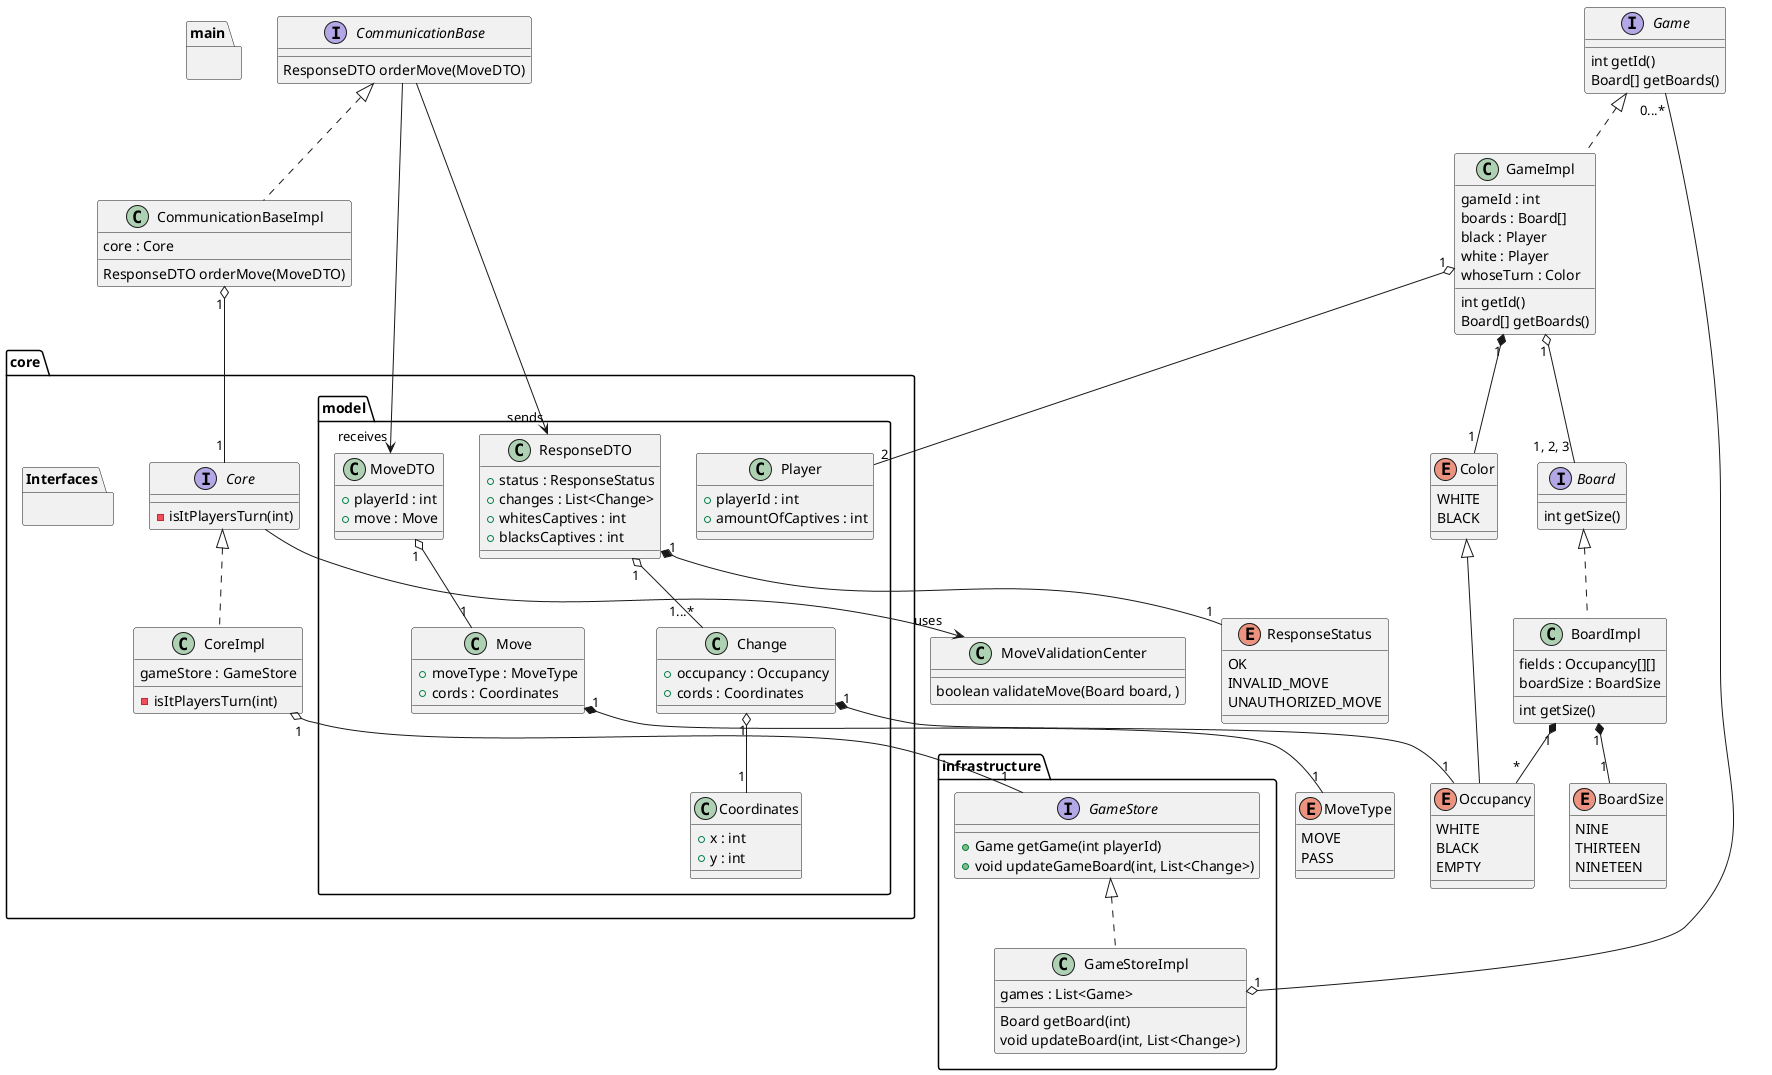 @startuml

namespace main{

}

namespace core{
    namespace model{
        class Coordinates{
            +x : int
            +y : int
        }

        class MoveDTO{
            +playerId : int
            +move : Move
        }

        class Move{
            +moveType : MoveType
            +cords : Coordinates
        }

        class ResponseDTO{
            +status : ResponseStatus
            +changes : List<Change>
            +whitesCaptives : int
            +blacksCaptives : int
        }


        class Player{
            +playerId : int
            +amountOfCaptives : int
        }

        class Change{
            +occupancy : Occupancy
            +cords : Coordinates
        }
    }

    namespace Interfaces{

    }
    interface Core

    Core : -isItPlayersTurn(int)
    'todo


    class CoreImpl implements Core
    CoreImpl : gameStore : GameStore
    ' todo

    CoreImpl : -isItPlayersTurn(int)
    ' todo

}

namespace infrastructure{
    interface GameStore{
        +Game getGame(int playerId)
        +void updateGameBoard(int, List<Change>)
    }

    class GameStoreImpl implements GameStore{
        games : List<Game>

        Board getBoard(int)
        void updateBoard(int, List<Change>)
    }

}
interface CommunicationBase

CommunicationBase : ResponseDTO orderMove(MoveDTO)



class CommunicationBaseImpl implements CommunicationBase

CommunicationBaseImpl : core : Core

CommunicationBaseImpl : ResponseDTO orderMove(MoveDTO)










interface Game

Game : int getId()
'this method returns array of 3 boards: current and 2 before it
Game : Board[] getBoards()



class GameImpl implements Game

GameImpl : gameId : int
GameImpl : boards : Board[]
GameImpl : black : Player
GameImpl : white : Player
GameImpl : whoseTurn : Color

GameImpl : int getId()
GameImpl : Board[] getBoards()



interface Board

Board : int getSize()



class BoardImpl implements Board

BoardImpl : fields : Occupancy[][]
BoardImpl : boardSize : BoardSize

BoardImpl : int getSize()



enum Color {
    WHITE
    BLACK
}

enum Occupancy extends Color {
    WHITE
    BLACK
    EMPTY
}



enum BoardSize {
    NINE
    THIRTEEN
    NINETEEN
}



enum MoveType {
    MOVE
    PASS
}



enum ResponseStatus {
    OK
    INVALID_MOVE
    UNAUTHORIZED_MOVE
}








'singleton class
class MoveValidationCenter

MoveValidationCenter : boolean validateMove(Board board, )





CommunicationBase --> "receives" MoveDTO
CommunicationBase --> "sends" ResponseDTO
CommunicationBaseImpl "1" o-- "1" Core
CoreImpl "1" o-- "1" GameStore
GameStoreImpl "1" o-- "0...*" Game
GameImpl "1" o-- "1, 2, 3" Board
GameImpl "1" o-- "2" Player
GameImpl "1" *-- "1" Color
BoardImpl "1" *-- "*" Occupancy
BoardImpl "1" *-- "1" BoardSize
Change "1" *-- "1" Occupancy
Change "1" o-- "1" Coordinates
Core --> "uses" MoveValidationCenter
MoveDTO "1" o-- "1" Move
Move "1" *-- "1" MoveType
ResponseDTO "1" *-- "1" ResponseStatus
ResponseDTO "1" o-- "1...*" Change

@enduml